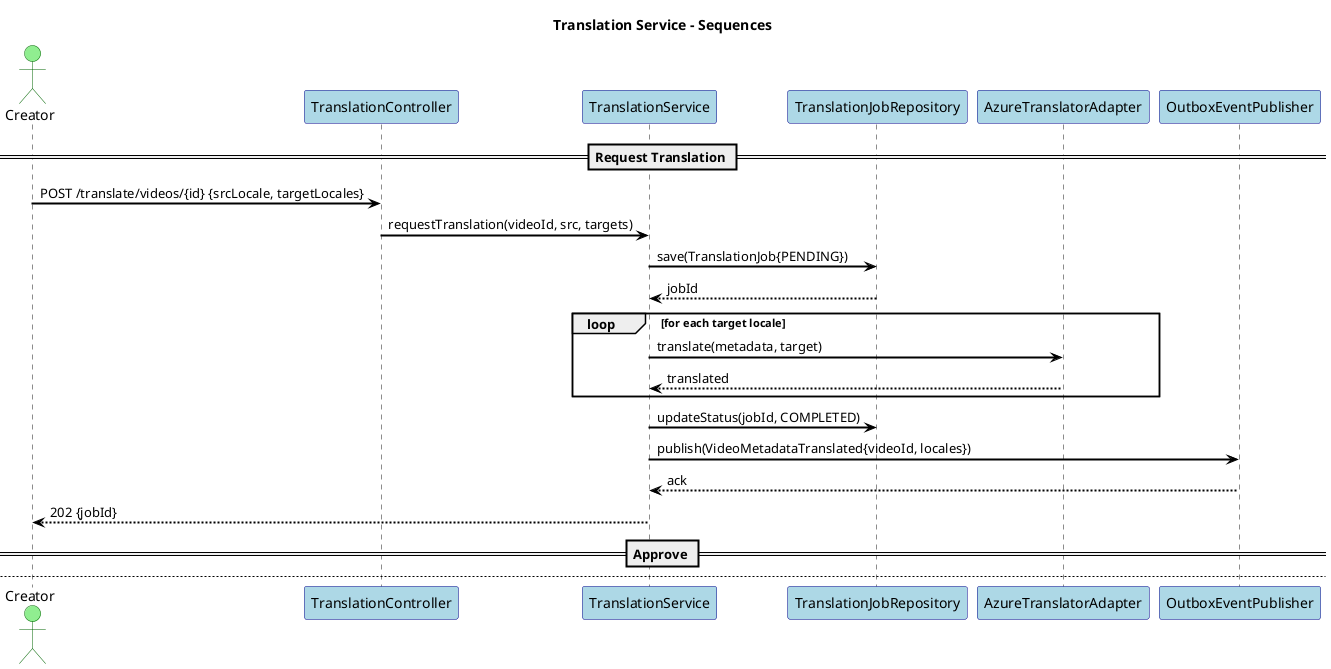 @startuml
title Translation Service - Sequences

skinparam shadowing false
skinparam fontName "Helvetica"
skinparam titleFontName "Helvetica"
skinparam legendFontName "Helvetica"
skinparam noteFontName "Helvetica"
skinparam backgroundColor white
skinparam participantBackgroundColor lightblue
skinparam participantBorderColor darkblue
skinparam actorBackgroundColor lightgreen
skinparam actorBorderColor darkgreen
skinparam arrowColor black
skinparam arrowThickness 2
skinparam sequenceArrowThickness 2
skinparam sequenceMessageAlignment left
skinparam sequenceReferenceBackgroundColor lightyellow
skinparam sequenceReferenceBorderColor black


actor Creator
participant "TranslationController" as C
participant "TranslationService" as S
participant "TranslationJobRepository" as Repo
participant "AzureTranslatorAdapter" as MT
participant "OutboxEventPublisher" as Outbox

== Request Translation ==
Creator -> C: POST /translate/videos/{id} {srcLocale, targetLocales}
C -> S: requestTranslation(videoId, src, targets)
S -> Repo: save(TranslationJob{PENDING})
Repo --> S: jobId
loop for each target locale
S -> MT: translate(metadata, target)
MT --> S: translated
end
S -> Repo: updateStatus(jobId, COMPLETED)
S -> Outbox: publish(VideoMetadataTranslated{videoId, locales})
Outbox --> S: ack
S --> Creator: 202 {jobId}

== Approve ==
newpage Approve
Creator -> C: POST /translate/review/{jobId}/approve
C -> S: approve(jobId)
S -> Repo: updateStatus(jobId, APPROVED)
Repo --> S: ok
S --> Creator: 204

@enduml

